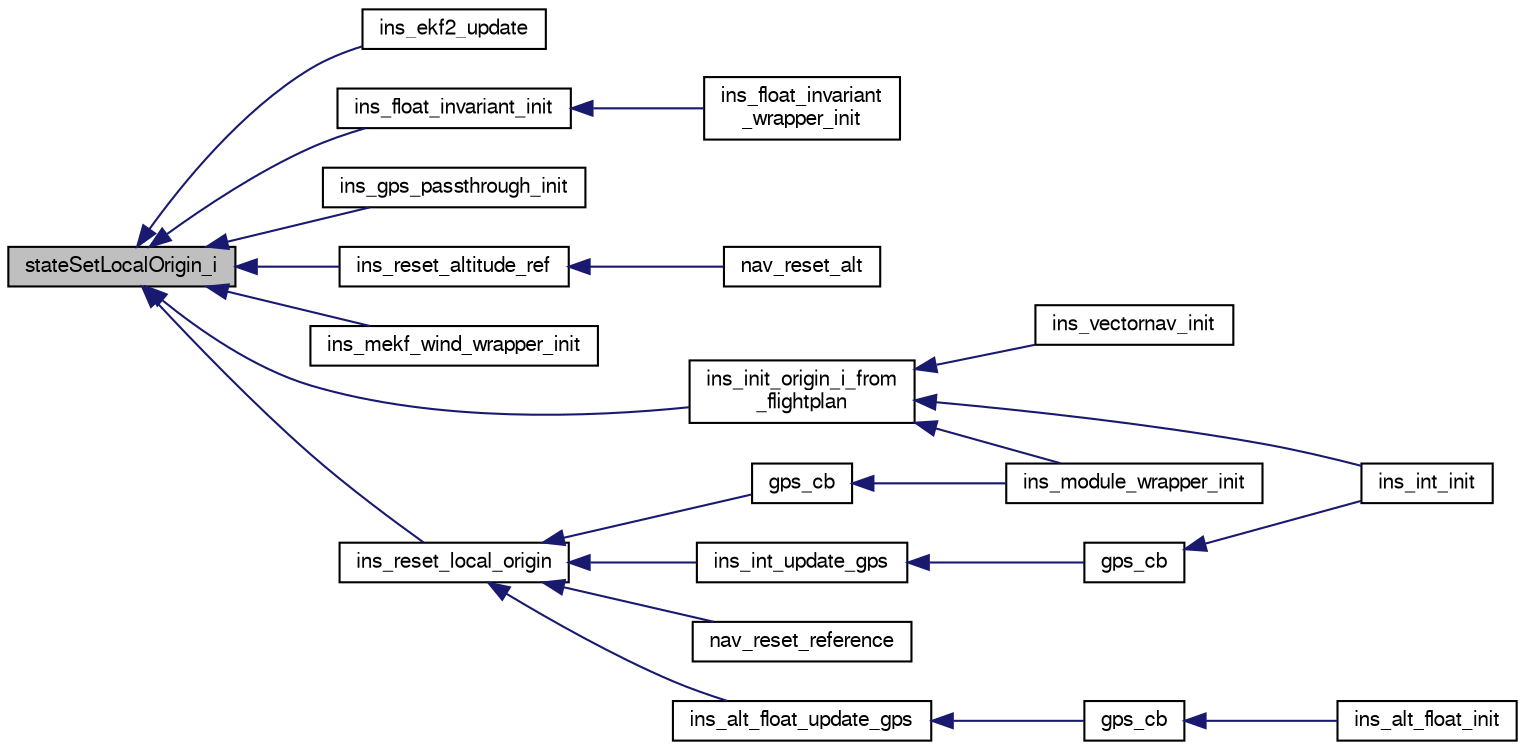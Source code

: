 digraph "stateSetLocalOrigin_i"
{
  edge [fontname="FreeSans",fontsize="10",labelfontname="FreeSans",labelfontsize="10"];
  node [fontname="FreeSans",fontsize="10",shape=record];
  rankdir="LR";
  Node1 [label="stateSetLocalOrigin_i",height=0.2,width=0.4,color="black", fillcolor="grey75", style="filled", fontcolor="black"];
  Node1 -> Node2 [dir="back",color="midnightblue",fontsize="10",style="solid",fontname="FreeSans"];
  Node2 [label="ins_ekf2_update",height=0.2,width=0.4,color="black", fillcolor="white", style="filled",URL="$ins__ekf2_8h.html#a21a6903ad1b06c310ac73f7598d4306b"];
  Node1 -> Node3 [dir="back",color="midnightblue",fontsize="10",style="solid",fontname="FreeSans"];
  Node3 [label="ins_float_invariant_init",height=0.2,width=0.4,color="black", fillcolor="white", style="filled",URL="$ins__float__invariant_8h.html#a337aa9b464c923af97d19ec0bfdb6f02"];
  Node3 -> Node4 [dir="back",color="midnightblue",fontsize="10",style="solid",fontname="FreeSans"];
  Node4 [label="ins_float_invariant\l_wrapper_init",height=0.2,width=0.4,color="black", fillcolor="white", style="filled",URL="$ins__float__invariant__wrapper_8h.html#abd4f3b0fcceec4de92a1ad9a7653c6f3"];
  Node1 -> Node5 [dir="back",color="midnightblue",fontsize="10",style="solid",fontname="FreeSans"];
  Node5 [label="ins_gps_passthrough_init",height=0.2,width=0.4,color="black", fillcolor="white", style="filled",URL="$ins__gps__passthrough_8h.html#a65b4389487e1468dd9245eacf2ce07b3"];
  Node1 -> Node6 [dir="back",color="midnightblue",fontsize="10",style="solid",fontname="FreeSans"];
  Node6 [label="ins_init_origin_i_from\l_flightplan",height=0.2,width=0.4,color="black", fillcolor="white", style="filled",URL="$ins_8h.html#ac9ba03cf9d41e4536c73f218d3439e76",tooltip="initialize the local origin (ltp_def in fixed point) from flight plan position "];
  Node6 -> Node7 [dir="back",color="midnightblue",fontsize="10",style="solid",fontname="FreeSans"];
  Node7 [label="ins_int_init",height=0.2,width=0.4,color="black", fillcolor="white", style="filled",URL="$ins__int_8h.html#a6f47e4e65f9697a961c3bef79e9029e4"];
  Node6 -> Node8 [dir="back",color="midnightblue",fontsize="10",style="solid",fontname="FreeSans"];
  Node8 [label="ins_module_wrapper_init",height=0.2,width=0.4,color="black", fillcolor="white", style="filled",URL="$ins__skeleton_8h.html#a36545e3f7b1233bb331ff0952d01a9bc"];
  Node6 -> Node9 [dir="back",color="midnightblue",fontsize="10",style="solid",fontname="FreeSans"];
  Node9 [label="ins_vectornav_init",height=0.2,width=0.4,color="black", fillcolor="white", style="filled",URL="$ins__vectornav_8h.html#abccde82fac73ee723125e1173db630c0",tooltip="Initialize Vectornav struct. "];
  Node1 -> Node10 [dir="back",color="midnightblue",fontsize="10",style="solid",fontname="FreeSans"];
  Node10 [label="ins_mekf_wind_wrapper_init",height=0.2,width=0.4,color="black", fillcolor="white", style="filled",URL="$ins__mekf__wind__wrapper_8h.html#a7b3c1fefc89ec1a4ff25484626a02deb",tooltip="Init function. "];
  Node1 -> Node11 [dir="back",color="midnightblue",fontsize="10",style="solid",fontname="FreeSans"];
  Node11 [label="ins_reset_altitude_ref",height=0.2,width=0.4,color="black", fillcolor="white", style="filled",URL="$ins_8h.html#aa389e650ab7aa5a7f4650afde6358d86",tooltip="INS altitude reference reset. "];
  Node11 -> Node12 [dir="back",color="midnightblue",fontsize="10",style="solid",fontname="FreeSans"];
  Node12 [label="nav_reset_alt",height=0.2,width=0.4,color="black", fillcolor="white", style="filled",URL="$common__nav_8h.html#a3288149314aa748ce8aa507335f50bfd",tooltip="Reset the altitude reference to the current GPS alt. "];
  Node1 -> Node13 [dir="back",color="midnightblue",fontsize="10",style="solid",fontname="FreeSans"];
  Node13 [label="ins_reset_local_origin",height=0.2,width=0.4,color="black", fillcolor="white", style="filled",URL="$ins_8h.html#a14cb66a86c67d8b9216a8c12f58c311b",tooltip="INS local origin reset. "];
  Node13 -> Node14 [dir="back",color="midnightblue",fontsize="10",style="solid",fontname="FreeSans"];
  Node14 [label="gps_cb",height=0.2,width=0.4,color="black", fillcolor="white", style="filled",URL="$ins__skeleton_8c.html#a1c1656ce80fe1f1ad49fea691164dbf8"];
  Node14 -> Node8 [dir="back",color="midnightblue",fontsize="10",style="solid",fontname="FreeSans"];
  Node13 -> Node15 [dir="back",color="midnightblue",fontsize="10",style="solid",fontname="FreeSans"];
  Node15 [label="ins_alt_float_update_gps",height=0.2,width=0.4,color="black", fillcolor="white", style="filled",URL="$ins__alt__float_8c.html#ac5b472605ca2035825b6ccca1c4d8c5e"];
  Node15 -> Node16 [dir="back",color="midnightblue",fontsize="10",style="solid",fontname="FreeSans"];
  Node16 [label="gps_cb",height=0.2,width=0.4,color="black", fillcolor="white", style="filled",URL="$ins__alt__float_8c.html#a1c1656ce80fe1f1ad49fea691164dbf8"];
  Node16 -> Node17 [dir="back",color="midnightblue",fontsize="10",style="solid",fontname="FreeSans"];
  Node17 [label="ins_alt_float_init",height=0.2,width=0.4,color="black", fillcolor="white", style="filled",URL="$ins__alt__float_8h.html#addae4691b18806ce2db90c10ef8d7274"];
  Node13 -> Node18 [dir="back",color="midnightblue",fontsize="10",style="solid",fontname="FreeSans"];
  Node18 [label="ins_int_update_gps",height=0.2,width=0.4,color="black", fillcolor="white", style="filled",URL="$ins__int_8h.html#a54df8c17ccf7a20d6ca09ad0b8f45db3"];
  Node18 -> Node19 [dir="back",color="midnightblue",fontsize="10",style="solid",fontname="FreeSans"];
  Node19 [label="gps_cb",height=0.2,width=0.4,color="black", fillcolor="white", style="filled",URL="$ins__int_8c.html#a1c1656ce80fe1f1ad49fea691164dbf8"];
  Node19 -> Node7 [dir="back",color="midnightblue",fontsize="10",style="solid",fontname="FreeSans"];
  Node13 -> Node20 [dir="back",color="midnightblue",fontsize="10",style="solid",fontname="FreeSans"];
  Node20 [label="nav_reset_reference",height=0.2,width=0.4,color="black", fillcolor="white", style="filled",URL="$common__nav_8h.html#a1886ff619a5c03dc6c54729f301fa62e",tooltip="Reset the geographic reference to the current GPS fix. "];
}
